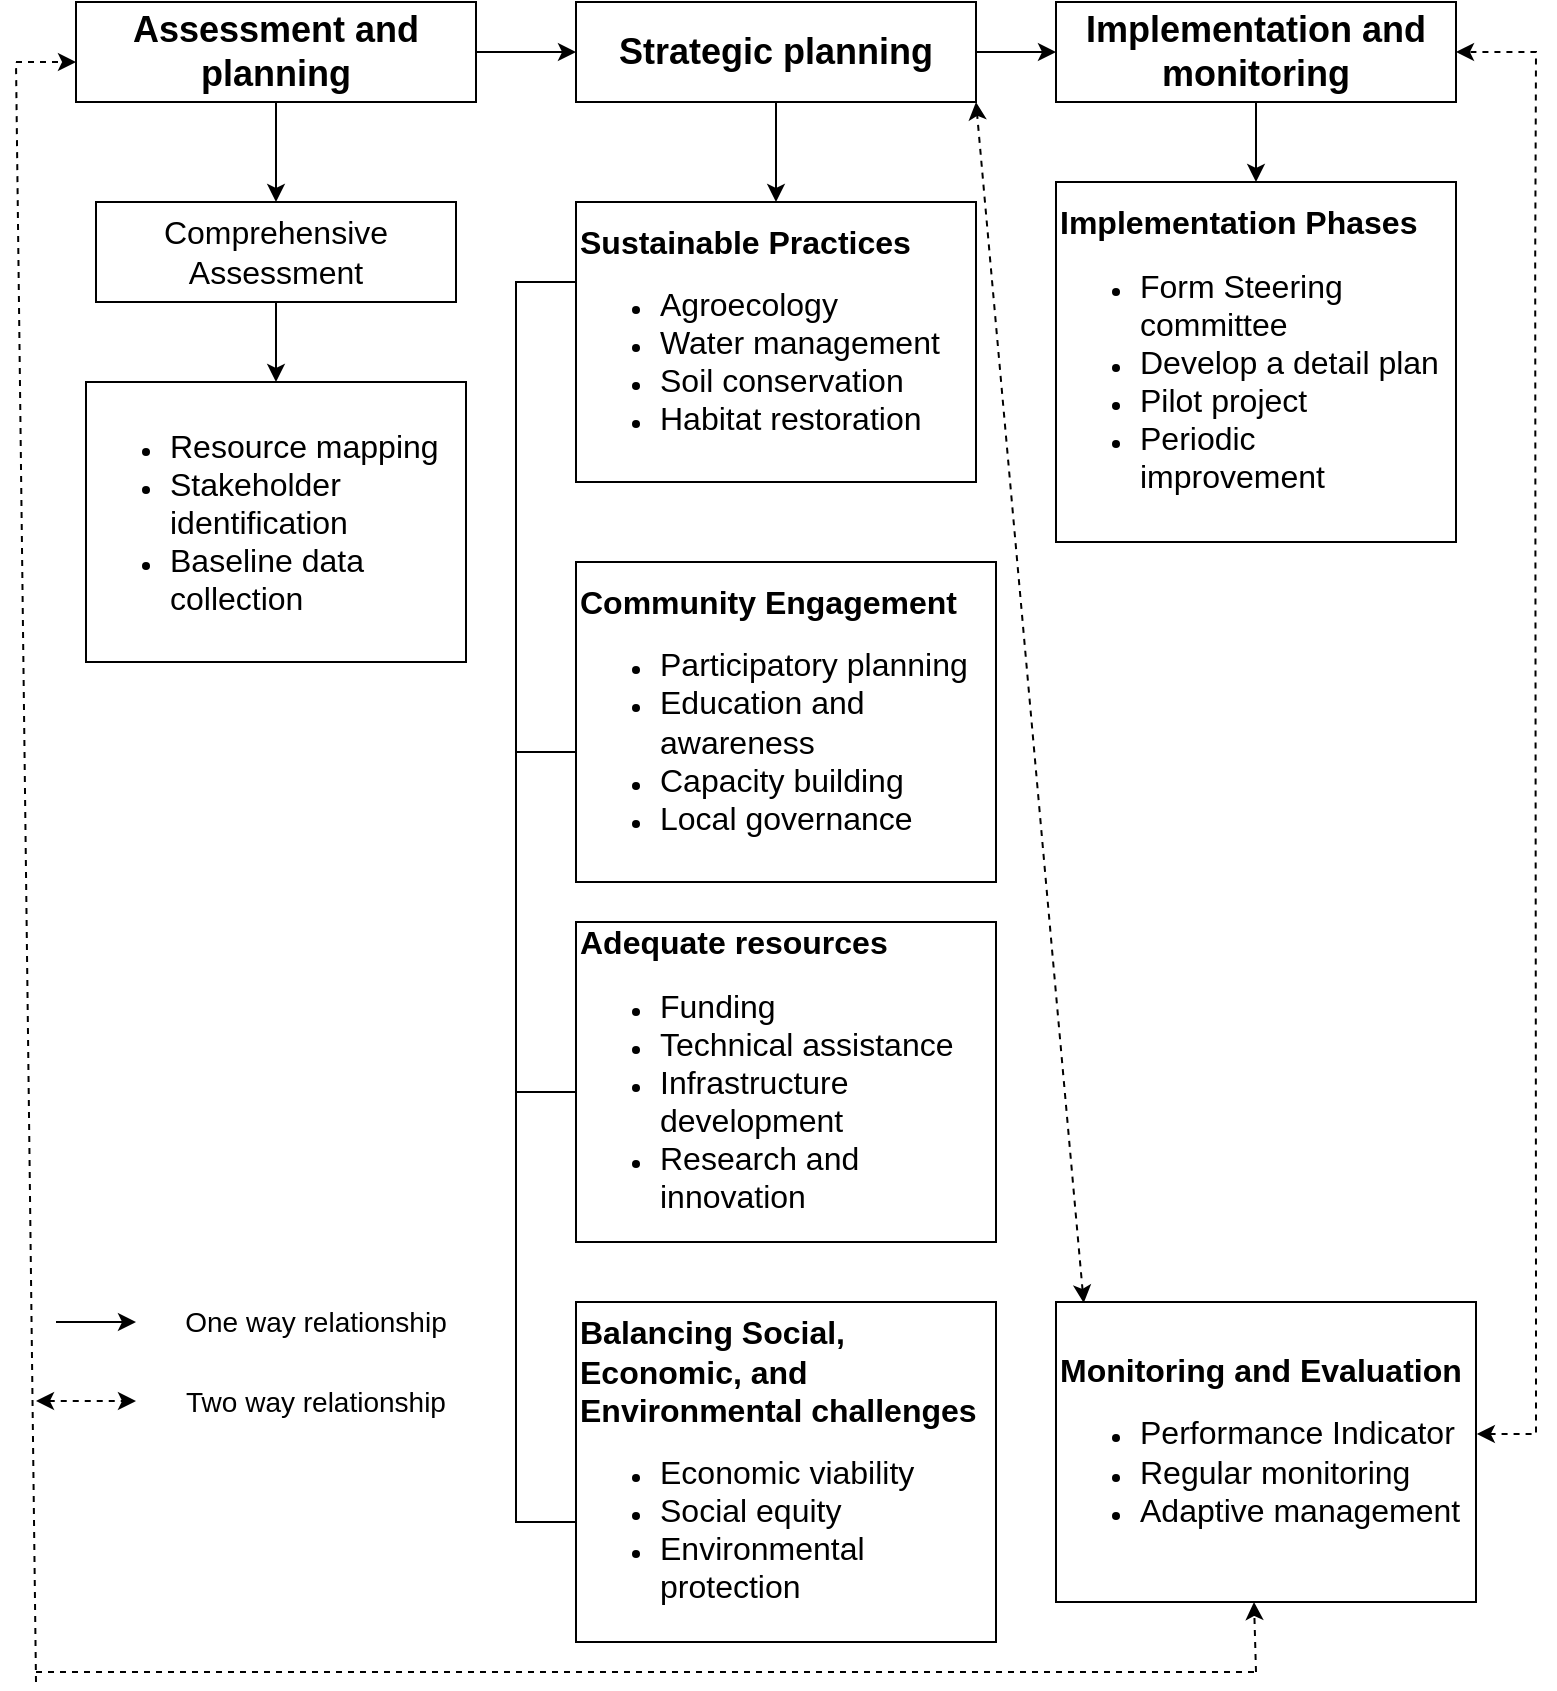 <mxfile version="24.6.5" type="github">
  <diagram name="Page-1" id="4lJU4KrNGaUvkO3WKab2">
    <mxGraphModel dx="1032" dy="501" grid="1" gridSize="10" guides="1" tooltips="1" connect="1" arrows="1" fold="1" page="1" pageScale="1" pageWidth="827" pageHeight="1169" math="0" shadow="0">
      <root>
        <mxCell id="0" />
        <mxCell id="1" parent="0" />
        <mxCell id="zY_RlyjhJZT-gaGXoMXJ-8" style="edgeStyle=orthogonalEdgeStyle;rounded=0;orthogonalLoop=1;jettySize=auto;html=1;exitX=1;exitY=0.5;exitDx=0;exitDy=0;" edge="1" parent="1" source="zY_RlyjhJZT-gaGXoMXJ-1" target="zY_RlyjhJZT-gaGXoMXJ-2">
          <mxGeometry relative="1" as="geometry" />
        </mxCell>
        <mxCell id="zY_RlyjhJZT-gaGXoMXJ-29" style="edgeStyle=orthogonalEdgeStyle;rounded=0;orthogonalLoop=1;jettySize=auto;html=1;exitX=0.5;exitY=1;exitDx=0;exitDy=0;entryX=0.5;entryY=0;entryDx=0;entryDy=0;" edge="1" parent="1" source="zY_RlyjhJZT-gaGXoMXJ-1" target="zY_RlyjhJZT-gaGXoMXJ-4">
          <mxGeometry relative="1" as="geometry" />
        </mxCell>
        <mxCell id="zY_RlyjhJZT-gaGXoMXJ-1" value="&lt;font style=&quot;font-size: 18px;&quot;&gt;&lt;b style=&quot;&quot;&gt;Assessment and planning&lt;/b&gt;&lt;/font&gt;" style="rounded=0;whiteSpace=wrap;html=1;" vertex="1" parent="1">
          <mxGeometry x="50" y="80" width="200" height="50" as="geometry" />
        </mxCell>
        <mxCell id="zY_RlyjhJZT-gaGXoMXJ-10" style="edgeStyle=orthogonalEdgeStyle;rounded=0;orthogonalLoop=1;jettySize=auto;html=1;exitX=1;exitY=0.5;exitDx=0;exitDy=0;" edge="1" parent="1" source="zY_RlyjhJZT-gaGXoMXJ-2" target="zY_RlyjhJZT-gaGXoMXJ-3">
          <mxGeometry relative="1" as="geometry" />
        </mxCell>
        <mxCell id="zY_RlyjhJZT-gaGXoMXJ-23" style="edgeStyle=orthogonalEdgeStyle;rounded=0;orthogonalLoop=1;jettySize=auto;html=1;exitX=0.5;exitY=1;exitDx=0;exitDy=0;" edge="1" parent="1" source="zY_RlyjhJZT-gaGXoMXJ-2" target="zY_RlyjhJZT-gaGXoMXJ-12">
          <mxGeometry relative="1" as="geometry" />
        </mxCell>
        <mxCell id="zY_RlyjhJZT-gaGXoMXJ-2" value="&lt;font style=&quot;font-size: 18px;&quot;&gt;&lt;b style=&quot;&quot;&gt;Strategic planning&lt;/b&gt;&lt;/font&gt;" style="rounded=0;whiteSpace=wrap;html=1;" vertex="1" parent="1">
          <mxGeometry x="300" y="80" width="200" height="50" as="geometry" />
        </mxCell>
        <mxCell id="zY_RlyjhJZT-gaGXoMXJ-24" style="edgeStyle=orthogonalEdgeStyle;rounded=0;orthogonalLoop=1;jettySize=auto;html=1;exitX=0.5;exitY=1;exitDx=0;exitDy=0;" edge="1" parent="1" source="zY_RlyjhJZT-gaGXoMXJ-3" target="zY_RlyjhJZT-gaGXoMXJ-22">
          <mxGeometry relative="1" as="geometry" />
        </mxCell>
        <mxCell id="zY_RlyjhJZT-gaGXoMXJ-3" value="&lt;font style=&quot;font-size: 18px;&quot;&gt;&lt;b style=&quot;&quot;&gt;Implementation and monitoring&lt;/b&gt;&lt;/font&gt;" style="rounded=0;whiteSpace=wrap;html=1;" vertex="1" parent="1">
          <mxGeometry x="540" y="80" width="200" height="50" as="geometry" />
        </mxCell>
        <mxCell id="zY_RlyjhJZT-gaGXoMXJ-7" style="edgeStyle=orthogonalEdgeStyle;rounded=0;orthogonalLoop=1;jettySize=auto;html=1;exitX=0.5;exitY=1;exitDx=0;exitDy=0;" edge="1" parent="1" source="zY_RlyjhJZT-gaGXoMXJ-4" target="zY_RlyjhJZT-gaGXoMXJ-5">
          <mxGeometry relative="1" as="geometry" />
        </mxCell>
        <mxCell id="zY_RlyjhJZT-gaGXoMXJ-4" value="&lt;font style=&quot;font-size: 16px;&quot;&gt;Comprehensive Assessment&lt;/font&gt;" style="rounded=0;whiteSpace=wrap;html=1;" vertex="1" parent="1">
          <mxGeometry x="60" y="180" width="180" height="50" as="geometry" />
        </mxCell>
        <mxCell id="zY_RlyjhJZT-gaGXoMXJ-5" value="&lt;ul&gt;&lt;li&gt;&lt;font style=&quot;font-size: 16px;&quot;&gt;Resource mapping&amp;nbsp;&lt;/font&gt;&lt;/li&gt;&lt;li&gt;&lt;font size=&quot;3&quot; style=&quot;&quot;&gt;Stakeholder identification&lt;/font&gt;&lt;/li&gt;&lt;li&gt;&lt;font size=&quot;3&quot; style=&quot;&quot;&gt;Baseline data collection&lt;/font&gt;&lt;/li&gt;&lt;/ul&gt;" style="rounded=0;whiteSpace=wrap;html=1;align=left;" vertex="1" parent="1">
          <mxGeometry x="55" y="270" width="190" height="140" as="geometry" />
        </mxCell>
        <mxCell id="zY_RlyjhJZT-gaGXoMXJ-12" value="&lt;font style=&quot;font-size: 16px;&quot;&gt;&lt;b&gt;Sustainable Practices&lt;/b&gt;&lt;/font&gt;&lt;div&gt;&lt;ul&gt;&lt;li&gt;&lt;span style=&quot;font-size: 16px;&quot;&gt;Agroecology&amp;nbsp;&lt;/span&gt;&lt;/li&gt;&lt;li&gt;&lt;span style=&quot;font-size: 16px;&quot;&gt;Water management&lt;/span&gt;&lt;/li&gt;&lt;li&gt;&lt;span style=&quot;font-size: 16px;&quot;&gt;Soil conservation&lt;/span&gt;&lt;/li&gt;&lt;li&gt;&lt;span style=&quot;font-size: 16px;&quot;&gt;Habitat restoration&lt;/span&gt;&lt;/li&gt;&lt;/ul&gt;&lt;/div&gt;" style="rounded=0;whiteSpace=wrap;html=1;align=left;" vertex="1" parent="1">
          <mxGeometry x="300" y="180" width="200" height="140" as="geometry" />
        </mxCell>
        <mxCell id="zY_RlyjhJZT-gaGXoMXJ-18" value="&lt;span style=&quot;font-size: 16px;&quot;&gt;&lt;b&gt;Community Engagement&lt;/b&gt;&lt;/span&gt;&lt;br&gt;&lt;div&gt;&lt;ul&gt;&lt;li&gt;&lt;span style=&quot;font-size: 16px;&quot;&gt;Participatory planning&amp;nbsp;&lt;/span&gt;&lt;/li&gt;&lt;li&gt;&lt;span style=&quot;font-size: 16px;&quot;&gt;Education and awareness&lt;/span&gt;&lt;/li&gt;&lt;li&gt;&lt;span style=&quot;font-size: 16px;&quot;&gt;Capacity building&amp;nbsp;&lt;/span&gt;&lt;/li&gt;&lt;li&gt;&lt;span style=&quot;font-size: 16px;&quot;&gt;Local governance&lt;/span&gt;&lt;/li&gt;&lt;/ul&gt;&lt;/div&gt;" style="rounded=0;whiteSpace=wrap;html=1;align=left;" vertex="1" parent="1">
          <mxGeometry x="300" y="360" width="210" height="160" as="geometry" />
        </mxCell>
        <mxCell id="zY_RlyjhJZT-gaGXoMXJ-19" value="&lt;span style=&quot;font-size: 16px;&quot;&gt;&lt;b&gt;Adequate resources&lt;/b&gt;&lt;/span&gt;&lt;br&gt;&lt;div&gt;&lt;ul&gt;&lt;li&gt;&lt;span style=&quot;font-size: 16px;&quot;&gt;Funding&amp;nbsp;&lt;/span&gt;&lt;/li&gt;&lt;li&gt;&lt;span style=&quot;font-size: 16px;&quot;&gt;Technical assistance&lt;/span&gt;&lt;/li&gt;&lt;li&gt;&lt;span style=&quot;font-size: 16px;&quot;&gt;Infrastructure development&amp;nbsp;&amp;nbsp;&lt;/span&gt;&lt;/li&gt;&lt;li&gt;&lt;span style=&quot;font-size: 16px;&quot;&gt;Research and innovation&lt;/span&gt;&lt;/li&gt;&lt;/ul&gt;&lt;/div&gt;" style="rounded=0;whiteSpace=wrap;html=1;align=left;" vertex="1" parent="1">
          <mxGeometry x="300" y="540" width="210" height="160" as="geometry" />
        </mxCell>
        <mxCell id="zY_RlyjhJZT-gaGXoMXJ-20" value="&lt;span style=&quot;font-size: 16px;&quot;&gt;&lt;b&gt;Balancing Social, Economic, and Environmental challenges&lt;/b&gt;&lt;/span&gt;&lt;br&gt;&lt;div&gt;&lt;ul&gt;&lt;li&gt;&lt;span style=&quot;font-size: 16px;&quot;&gt;Economic viability&amp;nbsp;&lt;/span&gt;&lt;/li&gt;&lt;li&gt;&lt;span style=&quot;font-size: 16px;&quot;&gt;Social equity&lt;/span&gt;&lt;/li&gt;&lt;li&gt;&lt;span style=&quot;font-size: 16px;&quot;&gt;Environmental protection&amp;nbsp;&lt;/span&gt;&lt;/li&gt;&lt;/ul&gt;&lt;/div&gt;" style="rounded=0;whiteSpace=wrap;html=1;align=left;" vertex="1" parent="1">
          <mxGeometry x="300" y="730" width="210" height="170" as="geometry" />
        </mxCell>
        <mxCell id="zY_RlyjhJZT-gaGXoMXJ-21" value="&lt;span style=&quot;font-size: 16px;&quot;&gt;&lt;b&gt;Monitoring and Evaluation&lt;/b&gt;&lt;/span&gt;&lt;br&gt;&lt;div&gt;&lt;ul&gt;&lt;li&gt;&lt;span style=&quot;font-size: 16px;&quot;&gt;Performance Indicator&amp;nbsp;&lt;/span&gt;&lt;/li&gt;&lt;li&gt;&lt;span style=&quot;font-size: 16px;&quot;&gt;Regular monitoring&amp;nbsp;&lt;/span&gt;&lt;/li&gt;&lt;li&gt;&lt;span style=&quot;font-size: 16px;&quot;&gt;Adaptive management&amp;nbsp;&lt;/span&gt;&lt;/li&gt;&lt;/ul&gt;&lt;/div&gt;" style="rounded=0;whiteSpace=wrap;html=1;align=left;" vertex="1" parent="1">
          <mxGeometry x="540" y="730" width="210" height="150" as="geometry" />
        </mxCell>
        <mxCell id="zY_RlyjhJZT-gaGXoMXJ-22" value="&lt;span style=&quot;font-size: 16px;&quot;&gt;&lt;b&gt;Implementation Phases&lt;/b&gt;&lt;/span&gt;&lt;br&gt;&lt;div&gt;&lt;ul&gt;&lt;li&gt;&lt;span style=&quot;font-size: 16px;&quot;&gt;Form Steering committee&amp;nbsp;&lt;/span&gt;&lt;/li&gt;&lt;li&gt;&lt;span style=&quot;font-size: 16px;&quot;&gt;Develop a detail plan&lt;/span&gt;&lt;/li&gt;&lt;li&gt;&lt;span style=&quot;font-size: 16px;&quot;&gt;Pilot project&lt;/span&gt;&lt;/li&gt;&lt;li&gt;&lt;span style=&quot;font-size: 16px;&quot;&gt;Periodic improvement&amp;nbsp;&lt;/span&gt;&lt;/li&gt;&lt;/ul&gt;&lt;/div&gt;" style="rounded=0;whiteSpace=wrap;html=1;align=left;" vertex="1" parent="1">
          <mxGeometry x="540" y="170" width="200" height="180" as="geometry" />
        </mxCell>
        <mxCell id="zY_RlyjhJZT-gaGXoMXJ-25" value="" style="shape=partialRectangle;whiteSpace=wrap;html=1;bottom=1;right=1;left=1;top=0;fillColor=none;routingCenterX=-0.5;rotation=90;" vertex="1" parent="1">
          <mxGeometry x="-25" y="515" width="620" height="30" as="geometry" />
        </mxCell>
        <mxCell id="zY_RlyjhJZT-gaGXoMXJ-26" value="" style="line;strokeWidth=1;html=1;" vertex="1" parent="1">
          <mxGeometry x="270" y="450" width="30" height="10" as="geometry" />
        </mxCell>
        <mxCell id="zY_RlyjhJZT-gaGXoMXJ-27" value="" style="line;strokeWidth=1;html=1;" vertex="1" parent="1">
          <mxGeometry x="270" y="620" width="30" height="10" as="geometry" />
        </mxCell>
        <mxCell id="zY_RlyjhJZT-gaGXoMXJ-32" value="" style="endArrow=classic;startArrow=classic;html=1;rounded=0;entryX=1;entryY=0.5;entryDx=0;entryDy=0;dashed=1;exitX=1.002;exitY=0.44;exitDx=0;exitDy=0;exitPerimeter=0;" edge="1" parent="1" source="zY_RlyjhJZT-gaGXoMXJ-21" target="zY_RlyjhJZT-gaGXoMXJ-3">
          <mxGeometry width="50" height="50" relative="1" as="geometry">
            <mxPoint x="760" y="794" as="sourcePoint" />
            <mxPoint x="740.0" y="210.22" as="targetPoint" />
            <Array as="points">
              <mxPoint x="780" y="796" />
              <mxPoint x="780" y="720" />
              <mxPoint x="779.6" y="210" />
              <mxPoint x="780" y="105" />
            </Array>
          </mxGeometry>
        </mxCell>
        <mxCell id="zY_RlyjhJZT-gaGXoMXJ-33" value="" style="endArrow=classic;startArrow=classic;html=1;rounded=0;exitX=0.066;exitY=0.003;exitDx=0;exitDy=0;exitPerimeter=0;dashed=1;" edge="1" parent="1" source="zY_RlyjhJZT-gaGXoMXJ-21">
          <mxGeometry width="50" height="50" relative="1" as="geometry">
            <mxPoint x="570" y="570" as="sourcePoint" />
            <mxPoint x="500" y="130" as="targetPoint" />
          </mxGeometry>
        </mxCell>
        <mxCell id="zY_RlyjhJZT-gaGXoMXJ-36" value="" style="endArrow=classic;html=1;rounded=0;dashed=1;" edge="1" parent="1">
          <mxGeometry width="50" height="50" relative="1" as="geometry">
            <mxPoint x="20" y="110" as="sourcePoint" />
            <mxPoint x="50" y="110" as="targetPoint" />
          </mxGeometry>
        </mxCell>
        <mxCell id="zY_RlyjhJZT-gaGXoMXJ-37" value="" style="endArrow=none;html=1;rounded=0;dashed=1;" edge="1" parent="1">
          <mxGeometry width="50" height="50" relative="1" as="geometry">
            <mxPoint x="30" y="920" as="sourcePoint" />
            <mxPoint x="20" y="110" as="targetPoint" />
          </mxGeometry>
        </mxCell>
        <mxCell id="zY_RlyjhJZT-gaGXoMXJ-40" value="" style="endArrow=classic;html=1;rounded=0;" edge="1" parent="1">
          <mxGeometry width="50" height="50" relative="1" as="geometry">
            <mxPoint x="40" y="740" as="sourcePoint" />
            <mxPoint x="80" y="740" as="targetPoint" />
          </mxGeometry>
        </mxCell>
        <mxCell id="zY_RlyjhJZT-gaGXoMXJ-41" value="&lt;font style=&quot;font-size: 14px;&quot;&gt;One way relationship&lt;/font&gt;" style="rounded=0;whiteSpace=wrap;html=1;fillColor=none;strokeColor=none;" vertex="1" parent="1">
          <mxGeometry x="90" y="710" width="160" height="60" as="geometry" />
        </mxCell>
        <mxCell id="zY_RlyjhJZT-gaGXoMXJ-42" value="&lt;font style=&quot;font-size: 14px;&quot;&gt;Two way relationship&lt;/font&gt;" style="rounded=0;whiteSpace=wrap;html=1;fillColor=none;strokeColor=none;" vertex="1" parent="1">
          <mxGeometry x="90" y="750" width="160" height="60" as="geometry" />
        </mxCell>
        <mxCell id="zY_RlyjhJZT-gaGXoMXJ-43" value="" style="endArrow=classic;startArrow=classic;html=1;rounded=0;dashed=1;" edge="1" parent="1">
          <mxGeometry width="50" height="50" relative="1" as="geometry">
            <mxPoint x="30" y="779.5" as="sourcePoint" />
            <mxPoint x="80" y="779.5" as="targetPoint" />
          </mxGeometry>
        </mxCell>
        <mxCell id="zY_RlyjhJZT-gaGXoMXJ-46" value="" style="line;strokeWidth=1;html=1;dashed=1;" vertex="1" parent="1">
          <mxGeometry x="30" y="910" width="610" height="10" as="geometry" />
        </mxCell>
        <mxCell id="zY_RlyjhJZT-gaGXoMXJ-47" value="" style="endArrow=classic;html=1;rounded=0;exitX=1;exitY=0.5;exitDx=0;exitDy=0;exitPerimeter=0;dashed=1;" edge="1" parent="1" source="zY_RlyjhJZT-gaGXoMXJ-46">
          <mxGeometry width="50" height="50" relative="1" as="geometry">
            <mxPoint x="639" y="910" as="sourcePoint" />
            <mxPoint x="639" y="880" as="targetPoint" />
          </mxGeometry>
        </mxCell>
      </root>
    </mxGraphModel>
  </diagram>
</mxfile>
